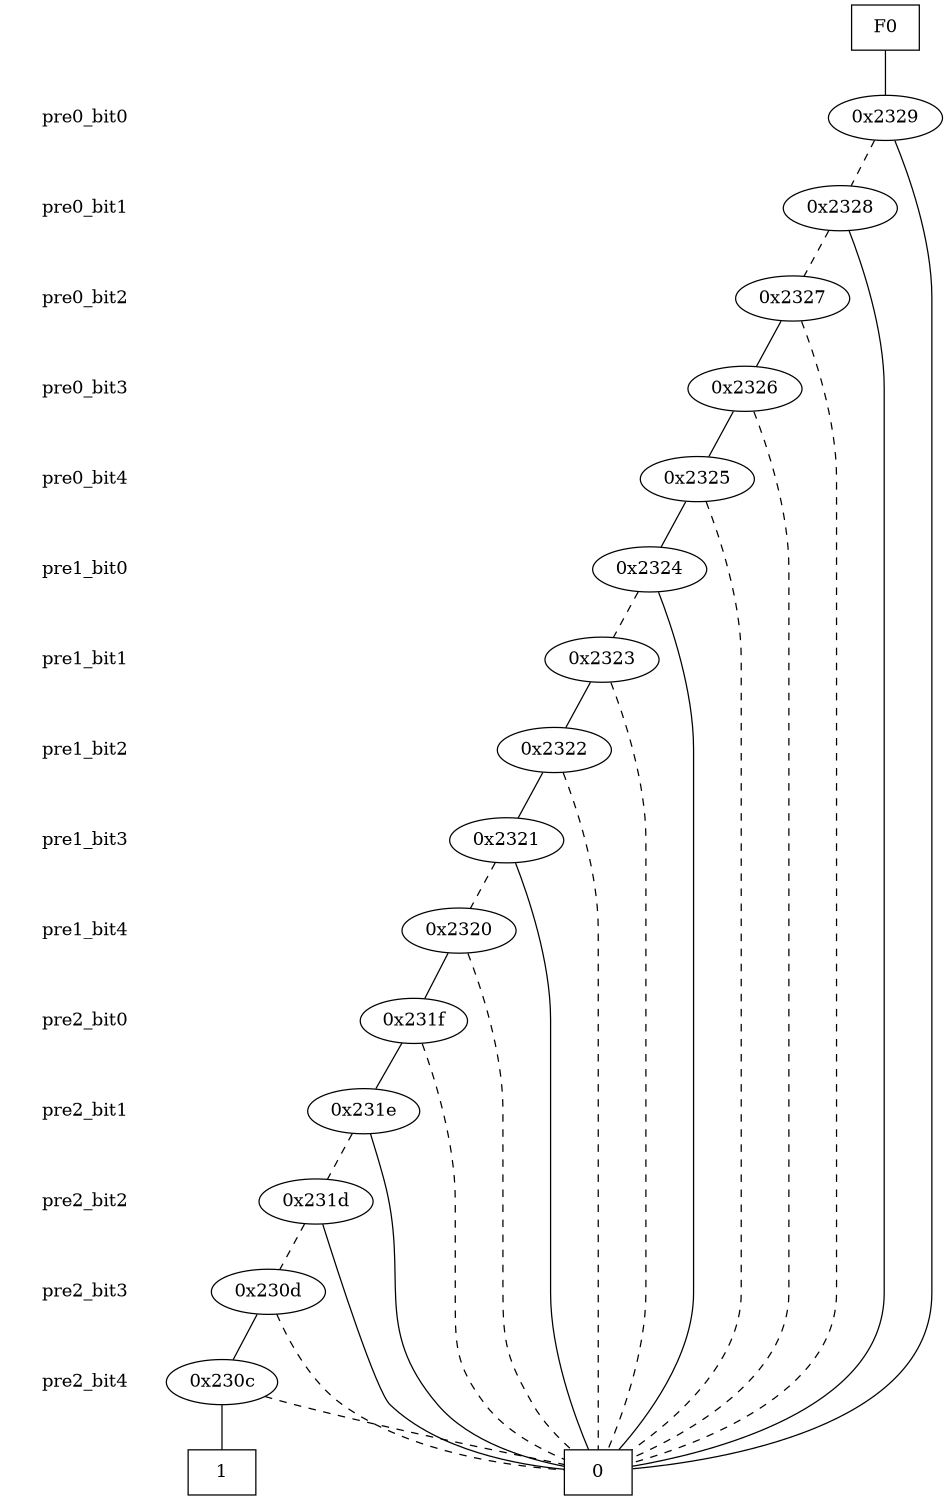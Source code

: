 digraph "DD" {
size = "7.5,10"
center = true;
edge [dir = none];
{ node [shape = plaintext];
  edge [style = invis];
  "CONST NODES" [style = invis];
" pre0_bit0 " -> " pre0_bit1 " -> " pre0_bit2 " -> " pre0_bit3 " -> " pre0_bit4 " -> " pre1_bit0 " -> " pre1_bit1 " -> " pre1_bit2 " -> " pre1_bit3 " -> " pre1_bit4 " -> " pre2_bit0 " -> " pre2_bit1 " -> " pre2_bit2 " -> " pre2_bit3 " -> " pre2_bit4 " -> "CONST NODES"; 
}
{ rank = same; node [shape = box]; edge [style = invis];
"F0"; }
{ rank = same; " pre0_bit0 ";
"0x2329";
}
{ rank = same; " pre0_bit1 ";
"0x2328";
}
{ rank = same; " pre0_bit2 ";
"0x2327";
}
{ rank = same; " pre0_bit3 ";
"0x2326";
}
{ rank = same; " pre0_bit4 ";
"0x2325";
}
{ rank = same; " pre1_bit0 ";
"0x2324";
}
{ rank = same; " pre1_bit1 ";
"0x2323";
}
{ rank = same; " pre1_bit2 ";
"0x2322";
}
{ rank = same; " pre1_bit3 ";
"0x2321";
}
{ rank = same; " pre1_bit4 ";
"0x2320";
}
{ rank = same; " pre2_bit0 ";
"0x231f";
}
{ rank = same; " pre2_bit1 ";
"0x231e";
}
{ rank = same; " pre2_bit2 ";
"0x231d";
}
{ rank = same; " pre2_bit3 ";
"0x230d";
}
{ rank = same; " pre2_bit4 ";
"0x230c";
}
{ rank = same; "CONST NODES";
{ node [shape = box]; "0x1d70";
"0x1d6f";
}
}
"F0" -> "0x2329" [style = solid];
"0x2329" -> "0x1d70";
"0x2329" -> "0x2328" [style = dashed];
"0x2328" -> "0x1d70";
"0x2328" -> "0x2327" [style = dashed];
"0x2327" -> "0x2326";
"0x2327" -> "0x1d70" [style = dashed];
"0x2326" -> "0x2325";
"0x2326" -> "0x1d70" [style = dashed];
"0x2325" -> "0x2324";
"0x2325" -> "0x1d70" [style = dashed];
"0x2324" -> "0x1d70";
"0x2324" -> "0x2323" [style = dashed];
"0x2323" -> "0x2322";
"0x2323" -> "0x1d70" [style = dashed];
"0x2322" -> "0x2321";
"0x2322" -> "0x1d70" [style = dashed];
"0x2321" -> "0x1d70";
"0x2321" -> "0x2320" [style = dashed];
"0x2320" -> "0x231f";
"0x2320" -> "0x1d70" [style = dashed];
"0x231f" -> "0x231e";
"0x231f" -> "0x1d70" [style = dashed];
"0x231e" -> "0x1d70";
"0x231e" -> "0x231d" [style = dashed];
"0x231d" -> "0x1d70";
"0x231d" -> "0x230d" [style = dashed];
"0x230d" -> "0x230c";
"0x230d" -> "0x1d70" [style = dashed];
"0x230c" -> "0x1d6f";
"0x230c" -> "0x1d70" [style = dashed];
"0x1d70" [label = "0"];
"0x1d6f" [label = "1"];
}
